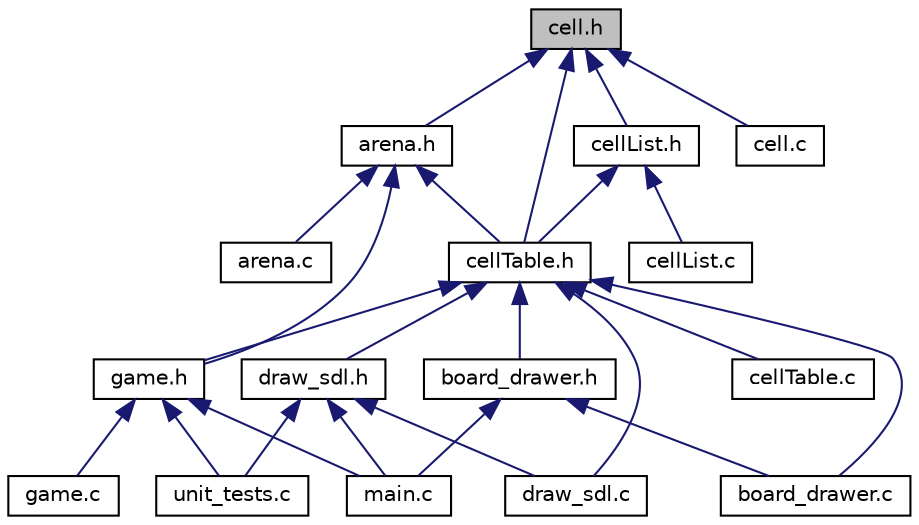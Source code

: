 digraph "cell.h"
{
  edge [fontname="Helvetica",fontsize="10",labelfontname="Helvetica",labelfontsize="10"];
  node [fontname="Helvetica",fontsize="10",shape=record];
  Node1 [label="cell.h",height=0.2,width=0.4,color="black", fillcolor="grey75", style="filled", fontcolor="black"];
  Node1 -> Node2 [dir="back",color="midnightblue",fontsize="10",style="solid",fontname="Helvetica"];
  Node2 [label="arena.h",height=0.2,width=0.4,color="black", fillcolor="white", style="filled",URL="$arena_8h.html",tooltip="Arena is used to check if the concrete cell is in the area given by the user or not. It has the values of sizes given by the user. "];
  Node2 -> Node3 [dir="back",color="midnightblue",fontsize="10",style="solid",fontname="Helvetica"];
  Node3 [label="arena.c",height=0.2,width=0.4,color="black", fillcolor="white", style="filled",URL="$arena_8c.html"];
  Node2 -> Node4 [dir="back",color="midnightblue",fontsize="10",style="solid",fontname="Helvetica"];
  Node4 [label="cellTable.h",height=0.2,width=0.4,color="black", fillcolor="white", style="filled",URL="$cellTable_8h.html",tooltip="We create a table of 2D array in here, where we will put the cells. "];
  Node4 -> Node5 [dir="back",color="midnightblue",fontsize="10",style="solid",fontname="Helvetica"];
  Node5 [label="board_drawer.h",height=0.2,width=0.4,color="black", fillcolor="white", style="filled",URL="$board__drawer_8h.html",tooltip="Clearing screen, hiding the curson and drawing the table. "];
  Node5 -> Node6 [dir="back",color="midnightblue",fontsize="10",style="solid",fontname="Helvetica"];
  Node6 [label="board_drawer.c",height=0.2,width=0.4,color="black", fillcolor="white", style="filled",URL="$board__drawer_8c.html"];
  Node5 -> Node7 [dir="back",color="midnightblue",fontsize="10",style="solid",fontname="Helvetica"];
  Node7 [label="main.c",height=0.2,width=0.4,color="black", fillcolor="white", style="filled",URL="$main_8c.html",tooltip="Let&#39;s run the game! "];
  Node4 -> Node6 [dir="back",color="midnightblue",fontsize="10",style="solid",fontname="Helvetica"];
  Node4 -> Node8 [dir="back",color="midnightblue",fontsize="10",style="solid",fontname="Helvetica"];
  Node8 [label="cellTable.c",height=0.2,width=0.4,color="black", fillcolor="white", style="filled",URL="$cellTable_8c.html"];
  Node4 -> Node9 [dir="back",color="midnightblue",fontsize="10",style="solid",fontname="Helvetica"];
  Node9 [label="draw_sdl.h",height=0.2,width=0.4,color="black", fillcolor="white", style="filled",URL="$draw__sdl_8h_source.html"];
  Node9 -> Node10 [dir="back",color="midnightblue",fontsize="10",style="solid",fontname="Helvetica"];
  Node10 [label="draw_sdl.c",height=0.2,width=0.4,color="black", fillcolor="white", style="filled",URL="$draw__sdl_8c.html"];
  Node9 -> Node7 [dir="back",color="midnightblue",fontsize="10",style="solid",fontname="Helvetica"];
  Node9 -> Node11 [dir="back",color="midnightblue",fontsize="10",style="solid",fontname="Helvetica"];
  Node11 [label="unit_tests.c",height=0.2,width=0.4,color="black", fillcolor="white", style="filled",URL="$unit__tests_8c.html"];
  Node4 -> Node10 [dir="back",color="midnightblue",fontsize="10",style="solid",fontname="Helvetica"];
  Node4 -> Node12 [dir="back",color="midnightblue",fontsize="10",style="solid",fontname="Helvetica"];
  Node12 [label="game.h",height=0.2,width=0.4,color="black", fillcolor="white", style="filled",URL="$game_8h.html",tooltip="The game logic is in there. "];
  Node12 -> Node13 [dir="back",color="midnightblue",fontsize="10",style="solid",fontname="Helvetica"];
  Node13 [label="game.c",height=0.2,width=0.4,color="black", fillcolor="white", style="filled",URL="$game_8c.html"];
  Node12 -> Node7 [dir="back",color="midnightblue",fontsize="10",style="solid",fontname="Helvetica"];
  Node12 -> Node11 [dir="back",color="midnightblue",fontsize="10",style="solid",fontname="Helvetica"];
  Node2 -> Node12 [dir="back",color="midnightblue",fontsize="10",style="solid",fontname="Helvetica"];
  Node1 -> Node14 [dir="back",color="midnightblue",fontsize="10",style="solid",fontname="Helvetica"];
  Node14 [label="cellList.h",height=0.2,width=0.4,color="black", fillcolor="white", style="filled",URL="$cellList_8h.html",tooltip="Creating the list of cells, with its size. "];
  Node14 -> Node4 [dir="back",color="midnightblue",fontsize="10",style="solid",fontname="Helvetica"];
  Node14 -> Node15 [dir="back",color="midnightblue",fontsize="10",style="solid",fontname="Helvetica"];
  Node15 [label="cellList.c",height=0.2,width=0.4,color="black", fillcolor="white", style="filled",URL="$cellList_8c.html"];
  Node1 -> Node4 [dir="back",color="midnightblue",fontsize="10",style="solid",fontname="Helvetica"];
  Node1 -> Node16 [dir="back",color="midnightblue",fontsize="10",style="solid",fontname="Helvetica"];
  Node16 [label="cell.c",height=0.2,width=0.4,color="black", fillcolor="white", style="filled",URL="$cell_8c.html"];
}
